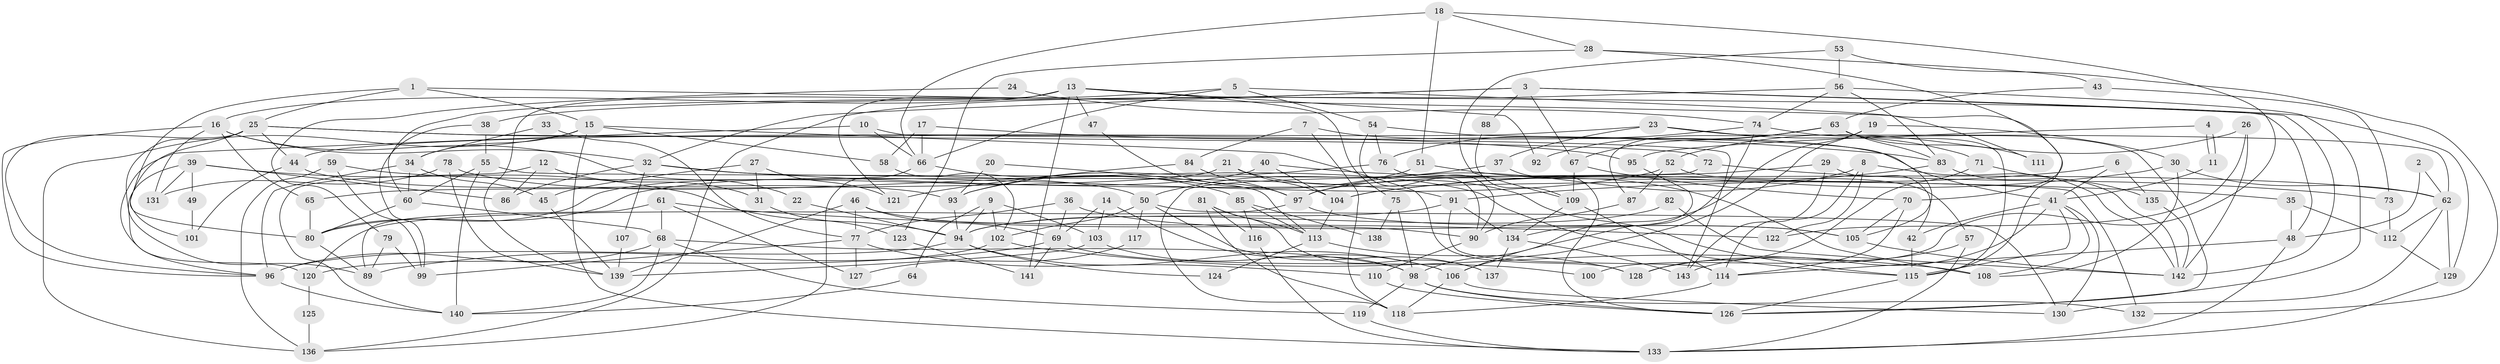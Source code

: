 // coarse degree distribution, {8: 0.0967741935483871, 2: 0.0967741935483871, 6: 0.0967741935483871, 4: 0.16129032258064516, 5: 0.11827956989247312, 3: 0.23655913978494625, 7: 0.12903225806451613, 9: 0.053763440860215055, 10: 0.010752688172043012}
// Generated by graph-tools (version 1.1) at 2025/23/03/03/25 07:23:57]
// undirected, 143 vertices, 286 edges
graph export_dot {
graph [start="1"]
  node [color=gray90,style=filled];
  1;
  2;
  3;
  4;
  5;
  6;
  7;
  8;
  9;
  10;
  11;
  12;
  13;
  14;
  15;
  16;
  17;
  18;
  19;
  20;
  21;
  22;
  23;
  24;
  25;
  26;
  27;
  28;
  29;
  30;
  31;
  32;
  33;
  34;
  35;
  36;
  37;
  38;
  39;
  40;
  41;
  42;
  43;
  44;
  45;
  46;
  47;
  48;
  49;
  50;
  51;
  52;
  53;
  54;
  55;
  56;
  57;
  58;
  59;
  60;
  61;
  62;
  63;
  64;
  65;
  66;
  67;
  68;
  69;
  70;
  71;
  72;
  73;
  74;
  75;
  76;
  77;
  78;
  79;
  80;
  81;
  82;
  83;
  84;
  85;
  86;
  87;
  88;
  89;
  90;
  91;
  92;
  93;
  94;
  95;
  96;
  97;
  98;
  99;
  100;
  101;
  102;
  103;
  104;
  105;
  106;
  107;
  108;
  109;
  110;
  111;
  112;
  113;
  114;
  115;
  116;
  117;
  118;
  119;
  120;
  121;
  122;
  123;
  124;
  125;
  126;
  127;
  128;
  129;
  130;
  131;
  132;
  133;
  134;
  135;
  136;
  137;
  138;
  139;
  140;
  141;
  142;
  143;
  1 -- 80;
  1 -- 15;
  1 -- 25;
  1 -- 115;
  2 -- 48;
  2 -- 62;
  3 -- 142;
  3 -- 32;
  3 -- 38;
  3 -- 67;
  3 -- 88;
  3 -- 129;
  4 -- 11;
  4 -- 11;
  4 -- 95;
  5 -- 60;
  5 -- 66;
  5 -- 54;
  5 -- 111;
  6 -- 104;
  6 -- 41;
  6 -- 135;
  7 -- 118;
  7 -- 41;
  7 -- 84;
  8 -- 142;
  8 -- 97;
  8 -- 114;
  8 -- 122;
  9 -- 94;
  9 -- 102;
  9 -- 64;
  9 -- 103;
  10 -- 96;
  10 -- 143;
  10 -- 66;
  11 -- 41;
  12 -- 31;
  12 -- 140;
  12 -- 86;
  13 -- 139;
  13 -- 16;
  13 -- 47;
  13 -- 48;
  13 -- 75;
  13 -- 92;
  13 -- 121;
  13 -- 141;
  14 -- 98;
  14 -- 103;
  14 -- 69;
  15 -- 58;
  15 -- 133;
  15 -- 34;
  15 -- 128;
  15 -- 136;
  16 -- 32;
  16 -- 96;
  16 -- 22;
  16 -- 65;
  16 -- 131;
  17 -- 83;
  17 -- 66;
  17 -- 58;
  18 -- 51;
  18 -- 66;
  18 -- 28;
  18 -- 100;
  19 -- 30;
  19 -- 106;
  19 -- 98;
  20 -- 93;
  20 -- 113;
  21 -- 115;
  21 -- 65;
  21 -- 104;
  22 -- 94;
  23 -- 37;
  23 -- 62;
  23 -- 44;
  23 -- 71;
  24 -- 74;
  24 -- 79;
  25 -- 44;
  25 -- 72;
  25 -- 95;
  25 -- 96;
  25 -- 101;
  25 -- 120;
  26 -- 52;
  26 -- 142;
  26 -- 122;
  27 -- 121;
  27 -- 45;
  27 -- 31;
  28 -- 70;
  28 -- 43;
  28 -- 123;
  29 -- 97;
  29 -- 42;
  29 -- 143;
  30 -- 62;
  30 -- 104;
  30 -- 108;
  31 -- 123;
  32 -- 35;
  32 -- 86;
  32 -- 50;
  32 -- 107;
  33 -- 34;
  33 -- 77;
  34 -- 96;
  34 -- 45;
  34 -- 60;
  35 -- 112;
  35 -- 48;
  36 -- 105;
  36 -- 77;
  36 -- 69;
  37 -- 126;
  37 -- 50;
  38 -- 55;
  38 -- 99;
  39 -- 89;
  39 -- 94;
  39 -- 49;
  39 -- 86;
  39 -- 131;
  40 -- 104;
  40 -- 80;
  40 -- 62;
  41 -- 130;
  41 -- 143;
  41 -- 42;
  41 -- 108;
  41 -- 115;
  42 -- 115;
  43 -- 63;
  43 -- 73;
  44 -- 93;
  44 -- 101;
  45 -- 139;
  46 -- 77;
  46 -- 69;
  46 -- 90;
  46 -- 139;
  47 -- 97;
  48 -- 114;
  48 -- 133;
  49 -- 101;
  50 -- 137;
  50 -- 102;
  50 -- 117;
  50 -- 130;
  51 -- 108;
  51 -- 93;
  52 -- 87;
  52 -- 80;
  52 -- 57;
  53 -- 56;
  53 -- 109;
  53 -- 132;
  54 -- 76;
  54 -- 90;
  54 -- 105;
  55 -- 60;
  55 -- 132;
  55 -- 140;
  56 -- 83;
  56 -- 126;
  56 -- 74;
  56 -- 136;
  57 -- 133;
  57 -- 128;
  58 -- 102;
  59 -- 91;
  59 -- 136;
  59 -- 99;
  60 -- 68;
  60 -- 80;
  61 -- 68;
  61 -- 122;
  61 -- 89;
  61 -- 127;
  62 -- 129;
  62 -- 112;
  62 -- 130;
  63 -- 83;
  63 -- 115;
  63 -- 67;
  63 -- 87;
  63 -- 92;
  63 -- 111;
  64 -- 140;
  65 -- 80;
  66 -- 136;
  66 -- 85;
  67 -- 70;
  67 -- 109;
  68 -- 98;
  68 -- 96;
  68 -- 119;
  68 -- 140;
  69 -- 89;
  69 -- 100;
  69 -- 141;
  70 -- 114;
  70 -- 105;
  71 -- 128;
  71 -- 135;
  72 -- 73;
  72 -- 118;
  73 -- 112;
  74 -- 106;
  74 -- 76;
  74 -- 126;
  75 -- 98;
  75 -- 138;
  76 -- 90;
  76 -- 93;
  77 -- 110;
  77 -- 99;
  77 -- 127;
  78 -- 115;
  78 -- 131;
  78 -- 139;
  79 -- 99;
  79 -- 89;
  80 -- 89;
  81 -- 118;
  81 -- 116;
  81 -- 113;
  81 -- 137;
  82 -- 94;
  82 -- 142;
  83 -- 142;
  83 -- 91;
  84 -- 97;
  84 -- 121;
  85 -- 113;
  85 -- 116;
  85 -- 138;
  87 -- 90;
  88 -- 109;
  90 -- 110;
  91 -- 114;
  91 -- 94;
  91 -- 134;
  93 -- 94;
  94 -- 96;
  94 -- 106;
  94 -- 124;
  95 -- 134;
  96 -- 140;
  97 -- 105;
  97 -- 120;
  98 -- 126;
  98 -- 119;
  98 -- 132;
  102 -- 108;
  102 -- 120;
  103 -- 139;
  103 -- 106;
  104 -- 113;
  105 -- 142;
  106 -- 130;
  106 -- 118;
  107 -- 139;
  109 -- 114;
  109 -- 134;
  110 -- 126;
  112 -- 129;
  113 -- 128;
  113 -- 124;
  114 -- 118;
  115 -- 126;
  116 -- 133;
  117 -- 127;
  119 -- 133;
  120 -- 125;
  123 -- 141;
  125 -- 136;
  129 -- 133;
  134 -- 137;
  134 -- 143;
  135 -- 142;
}
